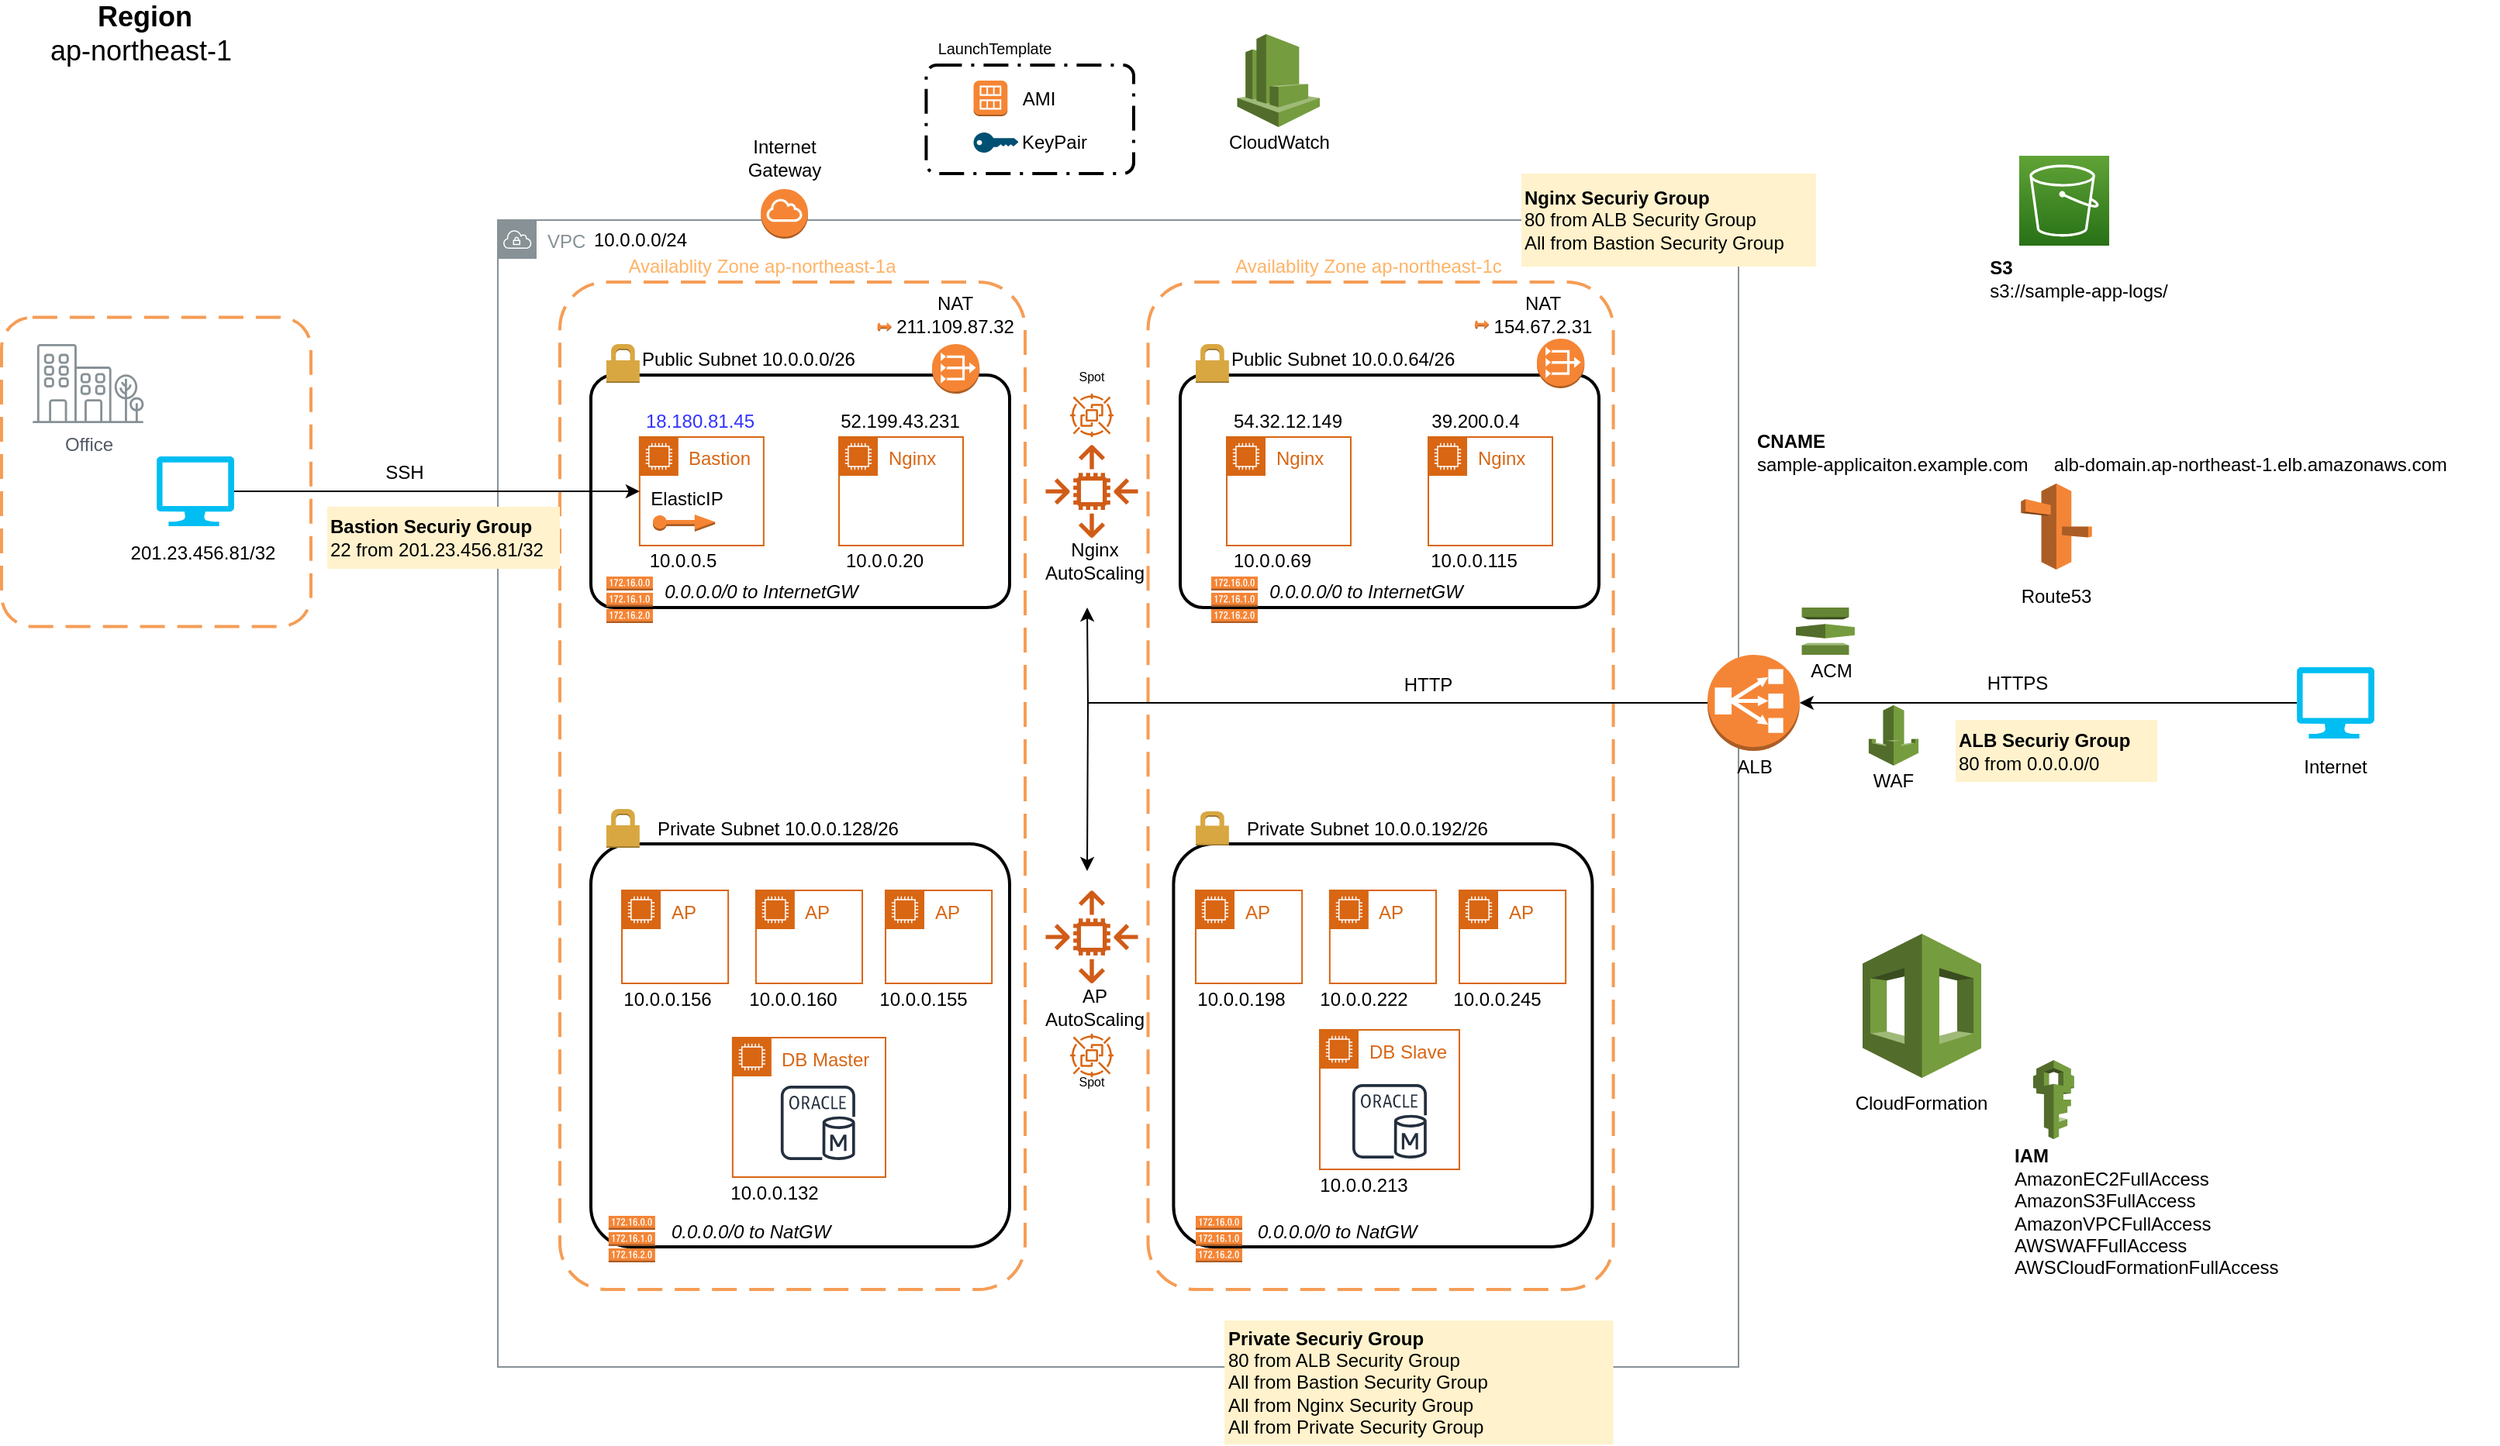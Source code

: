 <mxfile version="13.3.1" type="device"><diagram id="5S3exY99L68173w0M3sF" name="Page-1"><mxGraphModel dx="1415" dy="345" grid="1" gridSize="10" guides="1" tooltips="1" connect="1" arrows="1" fold="1" page="1" pageScale="1" pageWidth="850" pageHeight="1100" math="0" shadow="0"><root><mxCell id="0"/><mxCell id="1" parent="0"/><mxCell id="q1w17KKzi3_gdMk-pNR2-149" value="" style="rounded=1;arcSize=10;dashed=1;strokeColor=#F59D56;fillColor=none;gradientColor=none;dashPattern=8 4;strokeWidth=2;shadow=0;" parent="1" vertex="1"><mxGeometry x="-80.72" y="220" width="300" height="650" as="geometry"/></mxCell><mxCell id="q1w17KKzi3_gdMk-pNR2-158" value="" style="group" parent="1" vertex="1" connectable="0"><mxGeometry x="-500" y="180" width="850" height="740" as="geometry"/></mxCell><mxCell id="q1w17KKzi3_gdMk-pNR2-155" value="VPC" style="outlineConnect=0;gradientColor=none;html=1;whiteSpace=wrap;fontSize=12;fontStyle=0;shape=mxgraph.aws4.group;grIcon=mxgraph.aws4.group_vpc;strokeColor=#879196;fillColor=none;verticalAlign=top;align=left;spacingLeft=30;fontColor=#879196;dashed=0;shadow=0;" parent="q1w17KKzi3_gdMk-pNR2-158" vertex="1"><mxGeometry width="800" height="740" as="geometry"/></mxCell><mxCell id="q1w17KKzi3_gdMk-pNR2-157" value="10.0.0.0/24" style="text;html=1;strokeColor=none;fillColor=none;align=center;verticalAlign=middle;whiteSpace=wrap;rounded=0;shadow=0;" parent="q1w17KKzi3_gdMk-pNR2-158" vertex="1"><mxGeometry x="72.29" y="3" width="40" height="20" as="geometry"/></mxCell><mxCell id="q1w17KKzi3_gdMk-pNR2-123" value="&lt;b&gt;Nginx Securiy Group&lt;/b&gt;&lt;br&gt;80 from ALB Security Group&lt;br&gt;All from Bastion Security Group" style="text;html=1;strokeColor=none;fillColor=#FFF2CC;align=left;verticalAlign=middle;whiteSpace=wrap;rounded=0;shadow=0;" parent="q1w17KKzi3_gdMk-pNR2-158" vertex="1"><mxGeometry x="660" y="-30" width="190" height="60" as="geometry"/></mxCell><mxCell id="q1w17KKzi3_gdMk-pNR2-151" value="&lt;font color=&quot;#ffb366&quot;&gt;Availablity Zone ap-northeast-1c&lt;/font&gt;" style="text;html=1;strokeColor=none;fillColor=none;align=center;verticalAlign=middle;whiteSpace=wrap;rounded=0;shadow=0;" parent="q1w17KKzi3_gdMk-pNR2-158" vertex="1"><mxGeometry x="457.14" y="20" width="208.57" height="20" as="geometry"/></mxCell><mxCell id="q1w17KKzi3_gdMk-pNR2-150" value="&lt;font color=&quot;#ffb366&quot;&gt;Availablity Zone ap-northeast-1a&lt;/font&gt;" style="text;html=1;strokeColor=none;fillColor=none;align=center;verticalAlign=middle;whiteSpace=wrap;rounded=0;shadow=0;" parent="q1w17KKzi3_gdMk-pNR2-158" vertex="1"><mxGeometry x="66" y="20" width="208.57" height="19" as="geometry"/></mxCell><mxCell id="1E90VS-TZ900CRok-CCo-7" value="NAT&lt;br&gt;154.67.2.31" style="text;html=1;strokeColor=none;fillColor=none;align=center;verticalAlign=middle;whiteSpace=wrap;rounded=0;" vertex="1" parent="q1w17KKzi3_gdMk-pNR2-158"><mxGeometry x="650" y="56.5" width="48" height="8" as="geometry"/></mxCell><mxCell id="1E90VS-TZ900CRok-CCo-9" value="" style="outlineConnect=0;dashed=0;verticalLabelPosition=bottom;verticalAlign=top;align=center;html=1;shape=mxgraph.aws3.elastic_ip;fillColor=#F58534;gradientColor=none;" vertex="1" parent="q1w17KKzi3_gdMk-pNR2-158"><mxGeometry x="630" y="64.5" width="9" height="6" as="geometry"/></mxCell><mxCell id="q1w17KKzi3_gdMk-pNR2-129" value="" style="rounded=1;arcSize=10;dashed=1;strokeColor=#F59D56;fillColor=none;gradientColor=none;dashPattern=8 4;strokeWidth=2;shadow=0;" parent="1" vertex="1"><mxGeometry x="-820" y="242.75" width="199.5" height="199.5" as="geometry"/></mxCell><mxCell id="q1w17KKzi3_gdMk-pNR2-29" value="" style="group" parent="1" vertex="1" connectable="0"><mxGeometry x="-440" y="260" width="280" height="620" as="geometry"/></mxCell><mxCell id="q1w17KKzi3_gdMk-pNR2-9" value="" style="rounded=1;arcSize=10;dashed=0;fillColor=none;gradientColor=none;strokeWidth=2;" parent="q1w17KKzi3_gdMk-pNR2-29" vertex="1"><mxGeometry y="20" width="270" height="150" as="geometry"/></mxCell><mxCell id="q1w17KKzi3_gdMk-pNR2-10" value="" style="dashed=0;html=1;shape=mxgraph.aws3.permissions;fillColor=#D9A741;gradientColor=none;dashed=0;" parent="q1w17KKzi3_gdMk-pNR2-29" vertex="1"><mxGeometry x="10" width="21.43" height="25" as="geometry"/></mxCell><mxCell id="q1w17KKzi3_gdMk-pNR2-12" value="Public Subnet 10.0.0.0/26" style="text;html=1;strokeColor=none;fillColor=none;align=left;verticalAlign=middle;whiteSpace=wrap;rounded=0;" parent="q1w17KKzi3_gdMk-pNR2-29" vertex="1"><mxGeometry x="31.43" width="155" height="20" as="geometry"/></mxCell><mxCell id="q1w17KKzi3_gdMk-pNR2-40" value="" style="outlineConnect=0;dashed=0;verticalLabelPosition=bottom;verticalAlign=top;align=center;html=1;shape=mxgraph.aws3.vpc_nat_gateway;fillColor=#F58534;gradientColor=none;" parent="q1w17KKzi3_gdMk-pNR2-29" vertex="1"><mxGeometry x="220" width="30.67" height="32" as="geometry"/></mxCell><mxCell id="q1w17KKzi3_gdMk-pNR2-54" value="" style="outlineConnect=0;dashed=0;verticalLabelPosition=bottom;verticalAlign=top;align=center;html=1;shape=mxgraph.aws3.elastic_ip;fillColor=#F58534;gradientColor=none;" parent="q1w17KKzi3_gdMk-pNR2-29" vertex="1"><mxGeometry x="40.0" y="110" width="40.07" height="11" as="geometry"/></mxCell><mxCell id="q1w17KKzi3_gdMk-pNR2-79" value="" style="outlineConnect=0;dashed=0;verticalLabelPosition=bottom;verticalAlign=top;align=center;html=1;shape=mxgraph.aws3.route_table;fillColor=#F58536;gradientColor=none;" parent="q1w17KKzi3_gdMk-pNR2-29" vertex="1"><mxGeometry x="10" y="150" width="30" height="30" as="geometry"/></mxCell><mxCell id="q1w17KKzi3_gdMk-pNR2-81" value="&lt;i&gt;0.0.0.0/0 to InternetGW&lt;/i&gt;" style="text;html=1;strokeColor=none;fillColor=none;align=center;verticalAlign=middle;whiteSpace=wrap;rounded=0;" parent="q1w17KKzi3_gdMk-pNR2-29" vertex="1"><mxGeometry x="40" y="150" width="140" height="20" as="geometry"/></mxCell><mxCell id="q1w17KKzi3_gdMk-pNR2-90" value="52.199.43.231" style="text;html=1;strokeColor=none;fillColor=none;align=center;verticalAlign=middle;whiteSpace=wrap;rounded=0;" parent="q1w17KKzi3_gdMk-pNR2-29" vertex="1"><mxGeometry x="160" y="40" width="78.57" height="20" as="geometry"/></mxCell><mxCell id="q1w17KKzi3_gdMk-pNR2-89" value="&lt;font color=&quot;#3333ff&quot;&gt;18.180.81.45&lt;/font&gt;" style="text;html=1;strokeColor=none;fillColor=none;align=center;verticalAlign=middle;whiteSpace=wrap;rounded=0;" parent="q1w17KKzi3_gdMk-pNR2-29" vertex="1"><mxGeometry x="31.43" y="40" width="78.57" height="20" as="geometry"/></mxCell><mxCell id="q1w17KKzi3_gdMk-pNR2-94" value="10.0.0.5" style="text;html=1;strokeColor=none;fillColor=none;align=center;verticalAlign=middle;whiteSpace=wrap;rounded=0;" parent="q1w17KKzi3_gdMk-pNR2-29" vertex="1"><mxGeometry x="20" y="130" width="78.57" height="20" as="geometry"/></mxCell><mxCell id="q1w17KKzi3_gdMk-pNR2-95" value="10.0.0.20" style="text;html=1;strokeColor=none;fillColor=none;align=center;verticalAlign=middle;whiteSpace=wrap;rounded=0;" parent="q1w17KKzi3_gdMk-pNR2-29" vertex="1"><mxGeometry x="150" y="130" width="78.57" height="20" as="geometry"/></mxCell><mxCell id="q1w17KKzi3_gdMk-pNR2-148" value="" style="rounded=1;arcSize=10;dashed=1;strokeColor=#F59D56;fillColor=none;gradientColor=none;dashPattern=8 4;strokeWidth=2;shadow=0;" parent="q1w17KKzi3_gdMk-pNR2-29" vertex="1"><mxGeometry x="-20" y="-40" width="300" height="650" as="geometry"/></mxCell><mxCell id="q1w17KKzi3_gdMk-pNR2-84" value="NAT&lt;br&gt;211.109.87.32" style="text;html=1;strokeColor=none;fillColor=none;align=center;verticalAlign=middle;whiteSpace=wrap;rounded=0;" parent="q1w17KKzi3_gdMk-pNR2-29" vertex="1"><mxGeometry x="215.34" y="-30" width="40" height="22" as="geometry"/></mxCell><mxCell id="1E90VS-TZ900CRok-CCo-8" value="" style="outlineConnect=0;dashed=0;verticalLabelPosition=bottom;verticalAlign=top;align=center;html=1;shape=mxgraph.aws3.elastic_ip;fillColor=#F58534;gradientColor=none;" vertex="1" parent="q1w17KKzi3_gdMk-pNR2-29"><mxGeometry x="184.79" y="-14" width="9" height="6" as="geometry"/></mxCell><mxCell id="q1w17KKzi3_gdMk-pNR2-3" value="AP" style="points=[[0,0],[0.25,0],[0.5,0],[0.75,0],[1,0],[1,0.25],[1,0.5],[1,0.75],[1,1],[0.75,1],[0.5,1],[0.25,1],[0,1],[0,0.75],[0,0.5],[0,0.25]];outlineConnect=0;gradientColor=none;html=1;whiteSpace=wrap;fontSize=12;fontStyle=0;shape=mxgraph.aws4.group;grIcon=mxgraph.aws4.group_ec2_instance_contents;strokeColor=#D86613;fillColor=none;verticalAlign=top;align=left;spacingLeft=30;fontColor=#D86613;dashed=0;" parent="1" vertex="1"><mxGeometry x="-420" y="612.5" width="68.57" height="60" as="geometry"/></mxCell><mxCell id="q1w17KKzi3_gdMk-pNR2-5" value="Nginx" style="points=[[0,0],[0.25,0],[0.5,0],[0.75,0],[1,0],[1,0.25],[1,0.5],[1,0.75],[1,1],[0.75,1],[0.5,1],[0.25,1],[0,1],[0,0.75],[0,0.5],[0,0.25]];outlineConnect=0;gradientColor=none;html=1;whiteSpace=wrap;fontSize=12;fontStyle=0;shape=mxgraph.aws4.group;grIcon=mxgraph.aws4.group_ec2_instance_contents;strokeColor=#D86613;fillColor=none;verticalAlign=top;align=left;spacingLeft=30;fontColor=#D86613;dashed=0;" parent="1" vertex="1"><mxGeometry x="-280" y="320" width="80" height="70" as="geometry"/></mxCell><mxCell id="q1w17KKzi3_gdMk-pNR2-14" value="Bastion" style="points=[[0,0],[0.25,0],[0.5,0],[0.75,0],[1,0],[1,0.25],[1,0.5],[1,0.75],[1,1],[0.75,1],[0.5,1],[0.25,1],[0,1],[0,0.75],[0,0.5],[0,0.25]];outlineConnect=0;gradientColor=none;html=1;whiteSpace=wrap;fontSize=12;fontStyle=0;shape=mxgraph.aws4.group;grIcon=mxgraph.aws4.group_ec2_instance_contents;strokeColor=#D86613;fillColor=none;verticalAlign=top;align=left;spacingLeft=30;fontColor=#D86613;dashed=0;" parent="1" vertex="1"><mxGeometry x="-408.57" y="320" width="80" height="70" as="geometry"/></mxCell><mxCell id="q1w17KKzi3_gdMk-pNR2-18" value="AP" style="points=[[0,0],[0.25,0],[0.5,0],[0.75,0],[1,0],[1,0.25],[1,0.5],[1,0.75],[1,1],[0.75,1],[0.5,1],[0.25,1],[0,1],[0,0.75],[0,0.5],[0,0.25]];outlineConnect=0;gradientColor=none;html=1;whiteSpace=wrap;fontSize=12;fontStyle=0;shape=mxgraph.aws4.group;grIcon=mxgraph.aws4.group_ec2_instance_contents;strokeColor=#D86613;fillColor=none;verticalAlign=top;align=left;spacingLeft=30;fontColor=#D86613;dashed=0;" parent="1" vertex="1"><mxGeometry x="-333.57" y="612.5" width="68.57" height="60" as="geometry"/></mxCell><mxCell id="q1w17KKzi3_gdMk-pNR2-19" value="AP" style="points=[[0,0],[0.25,0],[0.5,0],[0.75,0],[1,0],[1,0.25],[1,0.5],[1,0.75],[1,1],[0.75,1],[0.5,1],[0.25,1],[0,1],[0,0.75],[0,0.5],[0,0.25]];outlineConnect=0;gradientColor=none;html=1;whiteSpace=wrap;fontSize=12;fontStyle=0;shape=mxgraph.aws4.group;grIcon=mxgraph.aws4.group_ec2_instance_contents;strokeColor=#D86613;fillColor=none;verticalAlign=top;align=left;spacingLeft=30;fontColor=#D86613;dashed=0;" parent="1" vertex="1"><mxGeometry x="-250" y="612.5" width="68.57" height="60" as="geometry"/></mxCell><mxCell id="q1w17KKzi3_gdMk-pNR2-21" value="" style="group" parent="1" vertex="1" connectable="0"><mxGeometry x="-348.57" y="707.5" width="98.57" height="90" as="geometry"/></mxCell><mxCell id="q1w17KKzi3_gdMk-pNR2-6" value="DB Master" style="points=[[0,0],[0.25,0],[0.5,0],[0.75,0],[1,0],[1,0.25],[1,0.5],[1,0.75],[1,1],[0.75,1],[0.5,1],[0.25,1],[0,1],[0,0.75],[0,0.5],[0,0.25]];outlineConnect=0;gradientColor=none;html=1;whiteSpace=wrap;fontSize=12;fontStyle=0;shape=mxgraph.aws4.group;grIcon=mxgraph.aws4.group_ec2_instance_contents;strokeColor=#D86613;fillColor=none;verticalAlign=top;align=left;spacingLeft=30;fontColor=#D86613;dashed=0;" parent="q1w17KKzi3_gdMk-pNR2-21" vertex="1"><mxGeometry width="98.57" height="90" as="geometry"/></mxCell><mxCell id="q1w17KKzi3_gdMk-pNR2-7" value="" style="outlineConnect=0;fontColor=#232F3E;gradientColor=none;strokeColor=#232F3E;fillColor=#ffffff;dashed=0;verticalLabelPosition=bottom;verticalAlign=top;align=center;html=1;fontSize=12;fontStyle=0;aspect=fixed;shape=mxgraph.aws4.resourceIcon;resIcon=mxgraph.aws4.oracle_db_instance;" parent="q1w17KKzi3_gdMk-pNR2-21" vertex="1"><mxGeometry x="25" y="25" width="60" height="60" as="geometry"/></mxCell><mxCell id="q1w17KKzi3_gdMk-pNR2-22" value="" style="group" parent="1" vertex="1" connectable="0"><mxGeometry x="30" y="702.5" width="90" height="90" as="geometry"/></mxCell><mxCell id="q1w17KKzi3_gdMk-pNR2-15" value="DB Slave" style="points=[[0,0],[0.25,0],[0.5,0],[0.75,0],[1,0],[1,0.25],[1,0.5],[1,0.75],[1,1],[0.75,1],[0.5,1],[0.25,1],[0,1],[0,0.75],[0,0.5],[0,0.25]];outlineConnect=0;gradientColor=none;html=1;whiteSpace=wrap;fontSize=12;fontStyle=0;shape=mxgraph.aws4.group;grIcon=mxgraph.aws4.group_ec2_instance_contents;strokeColor=#D86613;fillColor=none;verticalAlign=top;align=left;spacingLeft=30;fontColor=#D86613;dashed=0;" parent="q1w17KKzi3_gdMk-pNR2-22" vertex="1"><mxGeometry width="90" height="90" as="geometry"/></mxCell><mxCell id="q1w17KKzi3_gdMk-pNR2-16" value="" style="outlineConnect=0;fontColor=#232F3E;gradientColor=none;strokeColor=#232F3E;fillColor=#ffffff;dashed=0;verticalLabelPosition=bottom;verticalAlign=top;align=center;html=1;fontSize=12;fontStyle=0;aspect=fixed;shape=mxgraph.aws4.resourceIcon;resIcon=mxgraph.aws4.oracle_db_instance;" parent="q1w17KKzi3_gdMk-pNR2-22" vertex="1"><mxGeometry x="15" y="29" width="60" height="60" as="geometry"/></mxCell><mxCell id="q1w17KKzi3_gdMk-pNR2-23" value="AP" style="points=[[0,0],[0.25,0],[0.5,0],[0.75,0],[1,0],[1,0.25],[1,0.5],[1,0.75],[1,1],[0.75,1],[0.5,1],[0.25,1],[0,1],[0,0.75],[0,0.5],[0,0.25]];outlineConnect=0;gradientColor=none;html=1;whiteSpace=wrap;fontSize=12;fontStyle=0;shape=mxgraph.aws4.group;grIcon=mxgraph.aws4.group_ec2_instance_contents;strokeColor=#D86613;fillColor=none;verticalAlign=top;align=left;spacingLeft=30;fontColor=#D86613;dashed=0;" parent="1" vertex="1"><mxGeometry x="-50" y="612.5" width="68.57" height="60" as="geometry"/></mxCell><mxCell id="q1w17KKzi3_gdMk-pNR2-24" value="AP" style="points=[[0,0],[0.25,0],[0.5,0],[0.75,0],[1,0],[1,0.25],[1,0.5],[1,0.75],[1,1],[0.75,1],[0.5,1],[0.25,1],[0,1],[0,0.75],[0,0.5],[0,0.25]];outlineConnect=0;gradientColor=none;html=1;whiteSpace=wrap;fontSize=12;fontStyle=0;shape=mxgraph.aws4.group;grIcon=mxgraph.aws4.group_ec2_instance_contents;strokeColor=#D86613;fillColor=none;verticalAlign=top;align=left;spacingLeft=30;fontColor=#D86613;dashed=0;" parent="1" vertex="1"><mxGeometry x="36.43" y="612.5" width="68.57" height="60" as="geometry"/></mxCell><mxCell id="q1w17KKzi3_gdMk-pNR2-25" value="AP" style="points=[[0,0],[0.25,0],[0.5,0],[0.75,0],[1,0],[1,0.25],[1,0.5],[1,0.75],[1,1],[0.75,1],[0.5,1],[0.25,1],[0,1],[0,0.75],[0,0.5],[0,0.25]];outlineConnect=0;gradientColor=none;html=1;whiteSpace=wrap;fontSize=12;fontStyle=0;shape=mxgraph.aws4.group;grIcon=mxgraph.aws4.group_ec2_instance_contents;strokeColor=#D86613;fillColor=none;verticalAlign=top;align=left;spacingLeft=30;fontColor=#D86613;dashed=0;" parent="1" vertex="1"><mxGeometry x="120" y="612.5" width="68.57" height="60" as="geometry"/></mxCell><mxCell id="q1w17KKzi3_gdMk-pNR2-30" value="" style="rounded=1;arcSize=10;dashed=0;fillColor=none;gradientColor=none;strokeWidth=2;" parent="1" vertex="1"><mxGeometry x="-440" y="582.5" width="270" height="260" as="geometry"/></mxCell><mxCell id="q1w17KKzi3_gdMk-pNR2-33" value="" style="rounded=1;arcSize=10;dashed=0;fillColor=none;gradientColor=none;strokeWidth=2;" parent="1" vertex="1"><mxGeometry x="-64.29" y="582.5" width="270" height="260" as="geometry"/></mxCell><mxCell id="q1w17KKzi3_gdMk-pNR2-34" value="" style="group" parent="1" vertex="1" connectable="0"><mxGeometry x="-60" y="260" width="270" height="180" as="geometry"/></mxCell><mxCell id="q1w17KKzi3_gdMk-pNR2-35" value="" style="rounded=1;arcSize=10;dashed=0;fillColor=none;gradientColor=none;strokeWidth=2;" parent="q1w17KKzi3_gdMk-pNR2-34" vertex="1"><mxGeometry y="20" width="270" height="150" as="geometry"/></mxCell><mxCell id="q1w17KKzi3_gdMk-pNR2-36" value="" style="dashed=0;html=1;shape=mxgraph.aws3.permissions;fillColor=#D9A741;gradientColor=none;dashed=0;" parent="q1w17KKzi3_gdMk-pNR2-34" vertex="1"><mxGeometry x="10" width="21.43" height="25" as="geometry"/></mxCell><mxCell id="q1w17KKzi3_gdMk-pNR2-37" value="Public Subnet 10.0.0.64/26" style="text;html=1;strokeColor=none;fillColor=none;align=left;verticalAlign=middle;whiteSpace=wrap;rounded=0;" parent="q1w17KKzi3_gdMk-pNR2-34" vertex="1"><mxGeometry x="31.43" width="155" height="20" as="geometry"/></mxCell><mxCell id="q1w17KKzi3_gdMk-pNR2-38" value="Nginx" style="points=[[0,0],[0.25,0],[0.5,0],[0.75,0],[1,0],[1,0.25],[1,0.5],[1,0.75],[1,1],[0.75,1],[0.5,1],[0.25,1],[0,1],[0,0.75],[0,0.5],[0,0.25]];outlineConnect=0;gradientColor=none;html=1;whiteSpace=wrap;fontSize=12;fontStyle=0;shape=mxgraph.aws4.group;grIcon=mxgraph.aws4.group_ec2_instance_contents;strokeColor=#D86613;fillColor=none;verticalAlign=top;align=left;spacingLeft=30;fontColor=#D86613;dashed=0;" parent="q1w17KKzi3_gdMk-pNR2-34" vertex="1"><mxGeometry x="30" y="60" width="80" height="70" as="geometry"/></mxCell><mxCell id="q1w17KKzi3_gdMk-pNR2-39" value="Nginx" style="points=[[0,0],[0.25,0],[0.5,0],[0.75,0],[1,0],[1,0.25],[1,0.5],[1,0.75],[1,1],[0.75,1],[0.5,1],[0.25,1],[0,1],[0,0.75],[0,0.5],[0,0.25]];outlineConnect=0;gradientColor=none;html=1;whiteSpace=wrap;fontSize=12;fontStyle=0;shape=mxgraph.aws4.group;grIcon=mxgraph.aws4.group_ec2_instance_contents;strokeColor=#D86613;fillColor=none;verticalAlign=top;align=left;spacingLeft=30;fontColor=#D86613;dashed=0;" parent="q1w17KKzi3_gdMk-pNR2-34" vertex="1"><mxGeometry x="160" y="60" width="80" height="70" as="geometry"/></mxCell><mxCell id="q1w17KKzi3_gdMk-pNR2-46" value="" style="outlineConnect=0;dashed=0;verticalLabelPosition=bottom;verticalAlign=top;align=center;html=1;shape=mxgraph.aws3.vpc_nat_gateway;fillColor=#F58534;gradientColor=none;" parent="q1w17KKzi3_gdMk-pNR2-34" vertex="1"><mxGeometry x="230" y="-3.5" width="30.67" height="32" as="geometry"/></mxCell><mxCell id="q1w17KKzi3_gdMk-pNR2-78" value="" style="outlineConnect=0;dashed=0;verticalLabelPosition=bottom;verticalAlign=top;align=center;html=1;shape=mxgraph.aws3.route_table;fillColor=#F58536;gradientColor=none;" parent="q1w17KKzi3_gdMk-pNR2-34" vertex="1"><mxGeometry x="20" y="150" width="30" height="30" as="geometry"/></mxCell><mxCell id="q1w17KKzi3_gdMk-pNR2-80" value="&lt;i&gt;0.0.0.0/0 to InternetGW&lt;/i&gt;" style="text;html=1;strokeColor=none;fillColor=none;align=center;verticalAlign=middle;whiteSpace=wrap;rounded=0;" parent="q1w17KKzi3_gdMk-pNR2-34" vertex="1"><mxGeometry x="50" y="150" width="140" height="20" as="geometry"/></mxCell><mxCell id="q1w17KKzi3_gdMk-pNR2-93" value="39.200.0.4" style="text;html=1;strokeColor=none;fillColor=none;align=center;verticalAlign=middle;whiteSpace=wrap;rounded=0;" parent="q1w17KKzi3_gdMk-pNR2-34" vertex="1"><mxGeometry x="151.43" y="40" width="78.57" height="20" as="geometry"/></mxCell><mxCell id="q1w17KKzi3_gdMk-pNR2-92" value="54.32.12.149" style="text;html=1;strokeColor=none;fillColor=none;align=center;verticalAlign=middle;whiteSpace=wrap;rounded=0;" parent="q1w17KKzi3_gdMk-pNR2-34" vertex="1"><mxGeometry x="30" y="40" width="78.57" height="20" as="geometry"/></mxCell><mxCell id="q1w17KKzi3_gdMk-pNR2-96" value="10.0.0.69" style="text;html=1;strokeColor=none;fillColor=none;align=center;verticalAlign=middle;whiteSpace=wrap;rounded=0;" parent="q1w17KKzi3_gdMk-pNR2-34" vertex="1"><mxGeometry x="20" y="130" width="78.57" height="20" as="geometry"/></mxCell><mxCell id="q1w17KKzi3_gdMk-pNR2-97" value="10.0.0.115" style="text;html=1;strokeColor=none;fillColor=none;align=center;verticalAlign=middle;whiteSpace=wrap;rounded=0;" parent="q1w17KKzi3_gdMk-pNR2-34" vertex="1"><mxGeometry x="150" y="130" width="78.57" height="20" as="geometry"/></mxCell><mxCell id="q1w17KKzi3_gdMk-pNR2-47" value="" style="outlineConnect=0;fontColor=#232F3E;gradientColor=none;fillColor=#D05C17;strokeColor=none;dashed=0;verticalLabelPosition=bottom;verticalAlign=top;align=center;html=1;fontSize=12;fontStyle=0;aspect=fixed;pointerEvents=1;shape=mxgraph.aws4.auto_scaling2;" parent="1" vertex="1"><mxGeometry x="-147" y="325" width="60" height="60" as="geometry"/></mxCell><mxCell id="q1w17KKzi3_gdMk-pNR2-49" value="Nginx&lt;br&gt;AutoScaling" style="text;html=1;strokeColor=none;fillColor=none;align=center;verticalAlign=middle;whiteSpace=wrap;rounded=0;" parent="1" vertex="1"><mxGeometry x="-135" y="390" width="40" height="20" as="geometry"/></mxCell><mxCell id="q1w17KKzi3_gdMk-pNR2-50" value="" style="outlineConnect=0;fontColor=#232F3E;gradientColor=none;fillColor=#D05C17;strokeColor=none;dashed=0;verticalLabelPosition=bottom;verticalAlign=top;align=center;html=1;fontSize=12;fontStyle=0;aspect=fixed;pointerEvents=1;shape=mxgraph.aws4.auto_scaling2;" parent="1" vertex="1"><mxGeometry x="-147" y="612.5" width="60" height="60" as="geometry"/></mxCell><mxCell id="q1w17KKzi3_gdMk-pNR2-51" value="AP&lt;br&gt;AutoScaling" style="text;html=1;strokeColor=none;fillColor=none;align=center;verticalAlign=middle;whiteSpace=wrap;rounded=0;" parent="1" vertex="1"><mxGeometry x="-135" y="677.5" width="40" height="20" as="geometry"/></mxCell><mxCell id="q1w17KKzi3_gdMk-pNR2-55" value="" style="outlineConnect=0;fontColor=#232F3E;gradientColor=none;fillColor=#D86613;strokeColor=none;dashed=0;verticalLabelPosition=bottom;verticalAlign=top;align=center;html=1;fontSize=12;fontStyle=0;aspect=fixed;pointerEvents=1;shape=mxgraph.aws4.spot_instance;" parent="1" vertex="1"><mxGeometry x="-131" y="292" width="28" height="28" as="geometry"/></mxCell><mxCell id="q1w17KKzi3_gdMk-pNR2-56" value="" style="outlineConnect=0;fontColor=#232F3E;gradientColor=none;fillColor=#D86613;strokeColor=none;dashed=0;verticalLabelPosition=bottom;verticalAlign=top;align=center;html=1;fontSize=12;fontStyle=0;aspect=fixed;pointerEvents=1;shape=mxgraph.aws4.spot_instance;" parent="1" vertex="1"><mxGeometry x="-131" y="702.5" width="28" height="33" as="geometry"/></mxCell><mxCell id="q1w17KKzi3_gdMk-pNR2-63" value="" style="group" parent="1" vertex="1" connectable="0"><mxGeometry x="482.12" y="350" width="45.76" height="82.75" as="geometry"/></mxCell><mxCell id="q1w17KKzi3_gdMk-pNR2-57" value="" style="outlineConnect=0;dashed=0;verticalLabelPosition=bottom;verticalAlign=top;align=center;html=1;shape=mxgraph.aws3.route_53;fillColor=#F58536;gradientColor=none;" parent="q1w17KKzi3_gdMk-pNR2-63" vertex="1"><mxGeometry width="45.76" height="55.5" as="geometry"/></mxCell><mxCell id="q1w17KKzi3_gdMk-pNR2-62" value="Route53" style="text;html=1;strokeColor=none;fillColor=none;align=center;verticalAlign=middle;whiteSpace=wrap;rounded=0;" parent="q1w17KKzi3_gdMk-pNR2-63" vertex="1"><mxGeometry x="2.88" y="62.75" width="40" height="20" as="geometry"/></mxCell><mxCell id="q1w17KKzi3_gdMk-pNR2-64" value="" style="group" parent="1" vertex="1" connectable="0"><mxGeometry x="337" y="430" width="43" height="50.5" as="geometry"/></mxCell><mxCell id="q1w17KKzi3_gdMk-pNR2-60" value="" style="outlineConnect=0;dashed=0;verticalLabelPosition=bottom;verticalAlign=top;align=center;html=1;shape=mxgraph.aws3.certificate_manager;fillColor=#759C3E;gradientColor=none;" parent="q1w17KKzi3_gdMk-pNR2-64" vertex="1"><mxGeometry width="37.94" height="30.5" as="geometry"/></mxCell><mxCell id="q1w17KKzi3_gdMk-pNR2-61" value="ACM" style="text;html=1;strokeColor=none;fillColor=none;align=center;verticalAlign=middle;whiteSpace=wrap;rounded=0;" parent="q1w17KKzi3_gdMk-pNR2-64" vertex="1"><mxGeometry x="3" y="30.5" width="40" height="20" as="geometry"/></mxCell><mxCell id="q1w17KKzi3_gdMk-pNR2-66" value="" style="group" parent="1" vertex="1" connectable="0"><mxGeometry x="280" y="460.5" width="59.42" height="82" as="geometry"/></mxCell><mxCell id="q1w17KKzi3_gdMk-pNR2-52" value="" style="outlineConnect=0;dashed=0;verticalLabelPosition=bottom;verticalAlign=top;align=center;html=1;shape=mxgraph.aws3.classic_load_balancer;fillColor=#F58536;gradientColor=none;" parent="q1w17KKzi3_gdMk-pNR2-66" vertex="1"><mxGeometry width="59.42" height="62" as="geometry"/></mxCell><mxCell id="q1w17KKzi3_gdMk-pNR2-53" value="ALB" style="text;html=1;strokeColor=none;fillColor=none;align=center;verticalAlign=middle;whiteSpace=wrap;rounded=0;" parent="q1w17KKzi3_gdMk-pNR2-66" vertex="1"><mxGeometry x="12" y="62" width="37" height="20" as="geometry"/></mxCell><mxCell id="q1w17KKzi3_gdMk-pNR2-67" value="Private Subnet 10.0.0.128/26" style="text;html=1;strokeColor=none;fillColor=none;align=left;verticalAlign=middle;whiteSpace=wrap;rounded=0;" parent="1" vertex="1"><mxGeometry x="-398.57" y="562.5" width="168.57" height="20" as="geometry"/></mxCell><mxCell id="q1w17KKzi3_gdMk-pNR2-68" value="" style="dashed=0;html=1;shape=mxgraph.aws3.permissions;fillColor=#D9A741;gradientColor=none;dashed=0;" parent="1" vertex="1"><mxGeometry x="-430" y="560" width="21.43" height="25" as="geometry"/></mxCell><mxCell id="q1w17KKzi3_gdMk-pNR2-69" value="Private Subnet 10.0.0.192/26" style="text;html=1;strokeColor=none;fillColor=none;align=left;verticalAlign=middle;whiteSpace=wrap;rounded=0;" parent="1" vertex="1"><mxGeometry x="-18.57" y="564" width="168.57" height="17" as="geometry"/></mxCell><mxCell id="q1w17KKzi3_gdMk-pNR2-70" value="" style="dashed=0;html=1;shape=mxgraph.aws3.permissions;fillColor=#D9A741;gradientColor=none;dashed=0;" parent="1" vertex="1"><mxGeometry x="-50" y="561.5" width="21.43" height="22" as="geometry"/></mxCell><mxCell id="q1w17KKzi3_gdMk-pNR2-75" value="" style="outlineConnect=0;dashed=0;verticalLabelPosition=bottom;verticalAlign=top;align=center;html=1;shape=mxgraph.aws3.route_table;fillColor=#F58536;gradientColor=none;" parent="1" vertex="1"><mxGeometry x="-50" y="822.5" width="30" height="30" as="geometry"/></mxCell><mxCell id="q1w17KKzi3_gdMk-pNR2-77" value="" style="outlineConnect=0;dashed=0;verticalLabelPosition=bottom;verticalAlign=top;align=center;html=1;shape=mxgraph.aws3.route_table;fillColor=#F58536;gradientColor=none;" parent="1" vertex="1"><mxGeometry x="-428.57" y="822.5" width="30" height="30" as="geometry"/></mxCell><mxCell id="q1w17KKzi3_gdMk-pNR2-82" value="&lt;i&gt;0.0.0.0/0 to NatGW&lt;/i&gt;" style="text;html=1;strokeColor=none;fillColor=none;align=left;verticalAlign=middle;whiteSpace=wrap;rounded=0;" parent="1" vertex="1"><mxGeometry x="-12.14" y="822.5" width="140" height="20" as="geometry"/></mxCell><mxCell id="q1w17KKzi3_gdMk-pNR2-83" value="&lt;i&gt;0.0.0.0/0 to NatGW&lt;/i&gt;" style="text;html=1;strokeColor=none;fillColor=none;align=left;verticalAlign=middle;whiteSpace=wrap;rounded=0;" parent="1" vertex="1"><mxGeometry x="-390.0" y="822.5" width="140" height="20" as="geometry"/></mxCell><mxCell id="q1w17KKzi3_gdMk-pNR2-87" value="ElasticIP" style="text;html=1;strokeColor=none;fillColor=none;align=center;verticalAlign=middle;whiteSpace=wrap;rounded=0;" parent="1" vertex="1"><mxGeometry x="-405.71" y="350" width="56" height="20" as="geometry"/></mxCell><mxCell id="q1w17KKzi3_gdMk-pNR2-88" value="HTTPS" style="text;html=1;strokeColor=none;fillColor=none;align=center;verticalAlign=middle;whiteSpace=wrap;rounded=0;" parent="1" vertex="1"><mxGeometry x="460" y="468.5" width="40" height="20" as="geometry"/></mxCell><mxCell id="q1w17KKzi3_gdMk-pNR2-98" value="10.0.0.156" style="text;html=1;strokeColor=none;fillColor=none;align=center;verticalAlign=middle;whiteSpace=wrap;rounded=0;" parent="1" vertex="1"><mxGeometry x="-430" y="672.5" width="78.57" height="20" as="geometry"/></mxCell><mxCell id="q1w17KKzi3_gdMk-pNR2-99" value="10.0.0.160" style="text;html=1;strokeColor=none;fillColor=none;align=center;verticalAlign=middle;whiteSpace=wrap;rounded=0;" parent="1" vertex="1"><mxGeometry x="-348.57" y="672.5" width="78.57" height="20" as="geometry"/></mxCell><mxCell id="q1w17KKzi3_gdMk-pNR2-100" value="10.0.0.155" style="text;html=1;strokeColor=none;fillColor=none;align=center;verticalAlign=middle;whiteSpace=wrap;rounded=0;" parent="1" vertex="1"><mxGeometry x="-265" y="672.5" width="78.57" height="20" as="geometry"/></mxCell><mxCell id="q1w17KKzi3_gdMk-pNR2-101" value="10.0.0.198" style="text;html=1;strokeColor=none;fillColor=none;align=center;verticalAlign=middle;whiteSpace=wrap;rounded=0;" parent="1" vertex="1"><mxGeometry x="-60.0" y="672.5" width="78.57" height="20" as="geometry"/></mxCell><mxCell id="q1w17KKzi3_gdMk-pNR2-102" value="10.0.0.222" style="text;html=1;strokeColor=none;fillColor=none;align=center;verticalAlign=middle;whiteSpace=wrap;rounded=0;" parent="1" vertex="1"><mxGeometry x="18.57" y="672.5" width="78.57" height="20" as="geometry"/></mxCell><mxCell id="q1w17KKzi3_gdMk-pNR2-103" value="10.0.0.245" style="text;html=1;strokeColor=none;fillColor=none;align=center;verticalAlign=middle;whiteSpace=wrap;rounded=0;" parent="1" vertex="1"><mxGeometry x="105" y="672.5" width="78.57" height="20" as="geometry"/></mxCell><mxCell id="q1w17KKzi3_gdMk-pNR2-104" value="10.0.0.132" style="text;html=1;strokeColor=none;fillColor=none;align=center;verticalAlign=middle;whiteSpace=wrap;rounded=0;" parent="1" vertex="1"><mxGeometry x="-361.43" y="797.5" width="78.57" height="20" as="geometry"/></mxCell><mxCell id="q1w17KKzi3_gdMk-pNR2-105" value="10.0.0.213" style="text;html=1;strokeColor=none;fillColor=none;align=center;verticalAlign=middle;whiteSpace=wrap;rounded=0;" parent="1" vertex="1"><mxGeometry x="18.57" y="792.5" width="78.57" height="20" as="geometry"/></mxCell><mxCell id="q1w17KKzi3_gdMk-pNR2-108" style="edgeStyle=orthogonalEdgeStyle;rounded=0;orthogonalLoop=1;jettySize=auto;html=1;exitX=1;exitY=0.5;exitDx=0;exitDy=0;exitPerimeter=0;entryX=0;entryY=0.5;entryDx=0;entryDy=0;" parent="1" source="q1w17KKzi3_gdMk-pNR2-107" target="q1w17KKzi3_gdMk-pNR2-14" edge="1"><mxGeometry relative="1" as="geometry"/></mxCell><mxCell id="q1w17KKzi3_gdMk-pNR2-107" value="" style="verticalLabelPosition=bottom;html=1;verticalAlign=top;align=center;strokeColor=none;fillColor=#00BEF2;shape=mxgraph.azure.computer;pointerEvents=1;" parent="1" vertex="1"><mxGeometry x="-720" y="332.5" width="50" height="45" as="geometry"/></mxCell><mxCell id="q1w17KKzi3_gdMk-pNR2-109" value="SSH" style="text;html=1;strokeColor=none;fillColor=none;align=center;verticalAlign=middle;whiteSpace=wrap;rounded=0;" parent="1" vertex="1"><mxGeometry x="-580" y="332.5" width="40" height="20" as="geometry"/></mxCell><mxCell id="q1w17KKzi3_gdMk-pNR2-110" value="201.23.456.81/32" style="text;html=1;strokeColor=none;fillColor=none;align=center;verticalAlign=middle;whiteSpace=wrap;rounded=0;" parent="1" vertex="1"><mxGeometry x="-710" y="385" width="40" height="20" as="geometry"/></mxCell><mxCell id="q1w17KKzi3_gdMk-pNR2-115" style="edgeStyle=orthogonalEdgeStyle;rounded=0;orthogonalLoop=1;jettySize=auto;html=1;exitX=0;exitY=0.5;exitDx=0;exitDy=0;exitPerimeter=0;" parent="1" source="q1w17KKzi3_gdMk-pNR2-52" edge="1"><mxGeometry relative="1" as="geometry"><mxPoint x="-120" y="430" as="targetPoint"/></mxGeometry></mxCell><mxCell id="q1w17KKzi3_gdMk-pNR2-116" style="edgeStyle=orthogonalEdgeStyle;rounded=0;orthogonalLoop=1;jettySize=auto;html=1;exitX=0;exitY=0.5;exitDx=0;exitDy=0;exitPerimeter=0;" parent="1" source="q1w17KKzi3_gdMk-pNR2-52" edge="1"><mxGeometry relative="1" as="geometry"><mxPoint x="-120" y="600" as="targetPoint"/></mxGeometry></mxCell><mxCell id="q1w17KKzi3_gdMk-pNR2-117" value="HTTP" style="text;html=1;strokeColor=none;fillColor=none;align=center;verticalAlign=middle;whiteSpace=wrap;rounded=0;" parent="1" vertex="1"><mxGeometry x="80" y="470" width="40" height="20" as="geometry"/></mxCell><mxCell id="q1w17KKzi3_gdMk-pNR2-120" style="edgeStyle=orthogonalEdgeStyle;rounded=0;orthogonalLoop=1;jettySize=auto;html=1;exitX=0;exitY=0.5;exitDx=0;exitDy=0;exitPerimeter=0;" parent="1" source="q1w17KKzi3_gdMk-pNR2-118" target="q1w17KKzi3_gdMk-pNR2-52" edge="1"><mxGeometry relative="1" as="geometry"/></mxCell><mxCell id="q1w17KKzi3_gdMk-pNR2-118" value="" style="verticalLabelPosition=bottom;html=1;verticalAlign=top;align=center;strokeColor=none;fillColor=#00BEF2;shape=mxgraph.azure.computer;pointerEvents=1;" parent="1" vertex="1"><mxGeometry x="660" y="468.5" width="50" height="46" as="geometry"/></mxCell><mxCell id="q1w17KKzi3_gdMk-pNR2-119" value="Internet" style="text;html=1;strokeColor=none;fillColor=none;align=center;verticalAlign=middle;whiteSpace=wrap;rounded=0;" parent="1" vertex="1"><mxGeometry x="665" y="522.5" width="40" height="20" as="geometry"/></mxCell><mxCell id="q1w17KKzi3_gdMk-pNR2-121" value="&lt;b&gt;ALB Securiy Group&lt;/b&gt;&lt;br&gt;80 from 0.0.0.0/0" style="text;html=1;strokeColor=none;fillColor=#FFF2CC;align=left;verticalAlign=middle;whiteSpace=wrap;rounded=0;shadow=0;" parent="1" vertex="1"><mxGeometry x="440" y="502.5" width="130" height="40" as="geometry"/></mxCell><mxCell id="q1w17KKzi3_gdMk-pNR2-122" value="&lt;b&gt;Private Securiy Group&lt;/b&gt;&lt;br&gt;80 from ALB Security Group&lt;br&gt;All from Bastion Security Group&lt;br&gt;All from Nginx Security Group&lt;br&gt;All from Private Security Group" style="text;html=1;strokeColor=none;fillColor=#FFF2CC;align=left;verticalAlign=middle;whiteSpace=wrap;rounded=0;shadow=0;" parent="1" vertex="1"><mxGeometry x="-31.44" y="890" width="250.72" height="80" as="geometry"/></mxCell><mxCell id="q1w17KKzi3_gdMk-pNR2-124" value="&lt;b&gt;Bastion Securiy Group&lt;/b&gt;&lt;br&gt;22 from 201.23.456.81/32" style="text;html=1;strokeColor=none;fillColor=#FFF2CC;align=left;verticalAlign=middle;whiteSpace=wrap;rounded=0;shadow=0;" parent="1" vertex="1"><mxGeometry x="-610" y="365" width="150" height="40" as="geometry"/></mxCell><mxCell id="q1w17KKzi3_gdMk-pNR2-128" value="Office" style="outlineConnect=0;gradientColor=none;fontColor=#545B64;strokeColor=none;fillColor=#879196;dashed=0;verticalLabelPosition=bottom;verticalAlign=top;align=center;html=1;fontSize=12;fontStyle=0;aspect=fixed;shape=mxgraph.aws4.illustration_office_building;pointerEvents=1;shadow=0;" parent="1" vertex="1"><mxGeometry x="-800" y="260" width="71.83" height="51" as="geometry"/></mxCell><mxCell id="q1w17KKzi3_gdMk-pNR2-130" value="&lt;b&gt;CNAME&lt;/b&gt;&lt;br&gt;sample-applicaiton.example.com&amp;nbsp; &amp;nbsp; &amp;nbsp;alb-domain.ap-northeast-1.elb.amazonaws.com" style="text;html=1;strokeColor=none;fillColor=none;align=left;verticalAlign=middle;whiteSpace=wrap;rounded=0;shadow=0;" parent="1" vertex="1"><mxGeometry x="310" y="309.5" width="480" height="40.5" as="geometry"/></mxCell><mxCell id="q1w17KKzi3_gdMk-pNR2-132" value="" style="group" parent="1" vertex="1" connectable="0"><mxGeometry x="380" y="493" width="40" height="59" as="geometry"/></mxCell><mxCell id="q1w17KKzi3_gdMk-pNR2-125" value="" style="outlineConnect=0;dashed=0;verticalLabelPosition=bottom;verticalAlign=top;align=center;html=1;shape=mxgraph.aws3.waf;fillColor=#759C3E;gradientColor=none;shadow=0;" parent="q1w17KKzi3_gdMk-pNR2-132" vertex="1"><mxGeometry x="3.96" width="32.08" height="39" as="geometry"/></mxCell><mxCell id="q1w17KKzi3_gdMk-pNR2-127" value="WAF" style="text;html=1;strokeColor=none;fillColor=none;align=center;verticalAlign=middle;whiteSpace=wrap;rounded=0;shadow=0;" parent="q1w17KKzi3_gdMk-pNR2-132" vertex="1"><mxGeometry y="39" width="40" height="20" as="geometry"/></mxCell><mxCell id="q1w17KKzi3_gdMk-pNR2-133" value="" style="outlineConnect=0;dashed=0;verticalLabelPosition=bottom;verticalAlign=top;align=center;html=1;shape=mxgraph.aws3.cloudformation;fillColor=#759C3E;gradientColor=none;shadow=0;" parent="1" vertex="1"><mxGeometry x="380" y="640.5" width="76.5" height="93" as="geometry"/></mxCell><mxCell id="q1w17KKzi3_gdMk-pNR2-134" value="CloudFormation" style="text;html=1;strokeColor=none;fillColor=none;align=center;verticalAlign=middle;whiteSpace=wrap;rounded=0;shadow=0;" parent="1" vertex="1"><mxGeometry x="398.25" y="739.5" width="40" height="20" as="geometry"/></mxCell><mxCell id="q1w17KKzi3_gdMk-pNR2-136" value="" style="outlineConnect=0;dashed=0;verticalLabelPosition=bottom;verticalAlign=top;align=center;html=1;shape=mxgraph.aws3.iam;fillColor=#759C3E;gradientColor=none;shadow=0;" parent="1" vertex="1"><mxGeometry x="490" y="722" width="26.44" height="51" as="geometry"/></mxCell><mxCell id="q1w17KKzi3_gdMk-pNR2-137" value="&lt;b&gt;IAM&lt;/b&gt;&lt;br&gt;AmazonEC2FullAccess&lt;br&gt;AmazonS3FullAccess&lt;br&gt;AmazonVPCFullAccess&lt;br&gt;AWSWAFFullAccess&lt;br&gt;AWSCloudFormationFullAccess" style="text;html=1;strokeColor=none;fillColor=none;align=left;verticalAlign=middle;whiteSpace=wrap;rounded=0;shadow=0;" parent="1" vertex="1"><mxGeometry x="476.44" y="809.5" width="40" height="20" as="geometry"/></mxCell><mxCell id="q1w17KKzi3_gdMk-pNR2-145" value="" style="outlineConnect=0;fontColor=#232F3E;gradientColor=#60A337;gradientDirection=north;fillColor=#277116;strokeColor=#ffffff;dashed=0;verticalLabelPosition=bottom;verticalAlign=top;align=center;html=1;fontSize=12;fontStyle=0;aspect=fixed;shape=mxgraph.aws4.resourceIcon;resIcon=mxgraph.aws4.s3;shadow=0;" parent="1" vertex="1"><mxGeometry x="481" y="138.5" width="58" height="58" as="geometry"/></mxCell><mxCell id="q1w17KKzi3_gdMk-pNR2-147" value="&lt;div style=&quot;text-align: left&quot;&gt;&lt;b&gt;S3&lt;/b&gt;&lt;/div&gt;s3://sample-app-logs/" style="text;html=1;strokeColor=none;fillColor=none;align=center;verticalAlign=middle;whiteSpace=wrap;rounded=0;shadow=0;" parent="1" vertex="1"><mxGeometry x="460" y="198.5" width="119" height="38" as="geometry"/></mxCell><mxCell id="q1w17KKzi3_gdMk-pNR2-153" value="&lt;span style=&quot;font-size: 8px&quot;&gt;Spot&lt;/span&gt;" style="text;html=1;strokeColor=none;fillColor=none;align=center;verticalAlign=middle;whiteSpace=wrap;rounded=0;shadow=0;" parent="1" vertex="1"><mxGeometry x="-137" y="270" width="40" height="20" as="geometry"/></mxCell><mxCell id="q1w17KKzi3_gdMk-pNR2-154" value="&lt;span style=&quot;font-size: 8px&quot;&gt;Spot&lt;/span&gt;" style="text;html=1;strokeColor=none;fillColor=none;align=center;verticalAlign=middle;whiteSpace=wrap;rounded=0;shadow=0;" parent="1" vertex="1"><mxGeometry x="-137" y="720" width="40" height="30" as="geometry"/></mxCell><mxCell id="q1w17KKzi3_gdMk-pNR2-156" value="&lt;font style=&quot;font-size: 18px&quot;&gt;&amp;nbsp;&lt;b&gt;Region&lt;/b&gt; &lt;br&gt;ap-northeast-1&lt;/font&gt;" style="text;html=1;strokeColor=none;fillColor=none;align=center;verticalAlign=middle;whiteSpace=wrap;rounded=0;shadow=0;" parent="1" vertex="1"><mxGeometry x="-800" y="50" width="140" height="20" as="geometry"/></mxCell><mxCell id="q1w17KKzi3_gdMk-pNR2-166" value="" style="group" parent="1" vertex="1" connectable="0"><mxGeometry x="-23.23" y="60" width="53.23" height="80" as="geometry"/></mxCell><mxCell id="q1w17KKzi3_gdMk-pNR2-163" value="" style="outlineConnect=0;dashed=0;verticalLabelPosition=bottom;verticalAlign=top;align=center;html=1;shape=mxgraph.aws3.cloudwatch;fillColor=#759C3E;gradientColor=none;shadow=0;" parent="q1w17KKzi3_gdMk-pNR2-166" vertex="1"><mxGeometry width="53.23" height="60" as="geometry"/></mxCell><mxCell id="q1w17KKzi3_gdMk-pNR2-164" value="CloudWatch" style="text;html=1;strokeColor=none;fillColor=none;align=center;verticalAlign=middle;whiteSpace=wrap;rounded=0;shadow=0;" parent="q1w17KKzi3_gdMk-pNR2-166" vertex="1"><mxGeometry x="7.15" y="60" width="40" height="20" as="geometry"/></mxCell><mxCell id="q1w17KKzi3_gdMk-pNR2-167" value="" style="group" parent="1" vertex="1" connectable="0"><mxGeometry x="-230" y="50" width="140" height="100" as="geometry"/></mxCell><mxCell id="q1w17KKzi3_gdMk-pNR2-143" value="" style="rounded=1;arcSize=10;dashed=1;fillColor=none;gradientColor=none;dashPattern=8 3 1 3;strokeWidth=2;shadow=0;" parent="q1w17KKzi3_gdMk-pNR2-167" vertex="1"><mxGeometry x="6.21" y="30" width="133.79" height="70" as="geometry"/></mxCell><mxCell id="q1w17KKzi3_gdMk-pNR2-144" value="&lt;span style=&quot;font-weight: normal&quot;&gt;&lt;font style=&quot;font-size: 10px&quot;&gt;LaunchTemplate&lt;/font&gt;&lt;/span&gt;" style="text;strokeColor=none;fillColor=none;html=1;fontSize=24;fontStyle=1;verticalAlign=middle;align=center;shadow=0;" parent="q1w17KKzi3_gdMk-pNR2-167" vertex="1"><mxGeometry width="100" height="30" as="geometry"/></mxCell><mxCell id="q1w17KKzi3_gdMk-pNR2-162" value="" style="group" parent="q1w17KKzi3_gdMk-pNR2-167" vertex="1" connectable="0"><mxGeometry x="36.75" y="40" width="72.71" height="50" as="geometry"/></mxCell><mxCell id="q1w17KKzi3_gdMk-pNR2-160" value="" style="group" parent="q1w17KKzi3_gdMk-pNR2-162" vertex="1" connectable="0"><mxGeometry width="72.71" height="50" as="geometry"/></mxCell><mxCell id="q1w17KKzi3_gdMk-pNR2-152" value="" style="group" parent="q1w17KKzi3_gdMk-pNR2-160" vertex="1" connectable="0"><mxGeometry width="72.71" height="50" as="geometry"/></mxCell><mxCell id="q1w17KKzi3_gdMk-pNR2-138" value="" style="outlineConnect=0;dashed=0;verticalLabelPosition=bottom;verticalAlign=top;align=center;html=1;shape=mxgraph.aws3.ami;fillColor=#F58534;gradientColor=none;shadow=0;" parent="q1w17KKzi3_gdMk-pNR2-152" vertex="1"><mxGeometry width="21.9" height="23" as="geometry"/></mxCell><mxCell id="q1w17KKzi3_gdMk-pNR2-139" value="AMI" style="text;html=1;strokeColor=none;fillColor=none;align=center;verticalAlign=middle;whiteSpace=wrap;rounded=0;shadow=0;" parent="q1w17KKzi3_gdMk-pNR2-152" vertex="1"><mxGeometry x="21.9" y="1.5" width="40" height="20" as="geometry"/></mxCell><mxCell id="q1w17KKzi3_gdMk-pNR2-140" value="" style="points=[[0,0.5,0],[0.24,0,0],[0.5,0.28,0],[0.995,0.475,0],[0.5,0.72,0],[0.24,1,0]];verticalLabelPosition=bottom;html=1;verticalAlign=top;aspect=fixed;align=center;pointerEvents=1;shape=mxgraph.cisco19.key;fillColor=#005073;strokeColor=none;shadow=0;" parent="q1w17KKzi3_gdMk-pNR2-152" vertex="1"><mxGeometry y="33.5" width="28.89" height="13" as="geometry"/></mxCell><mxCell id="q1w17KKzi3_gdMk-pNR2-142" value="KeyPair" style="text;html=1;strokeColor=none;fillColor=none;align=center;verticalAlign=middle;whiteSpace=wrap;rounded=0;shadow=0;" parent="q1w17KKzi3_gdMk-pNR2-152" vertex="1"><mxGeometry x="32.71" y="30" width="40" height="20" as="geometry"/></mxCell><mxCell id="1E90VS-TZ900CRok-CCo-1" value="" style="outlineConnect=0;dashed=0;verticalLabelPosition=bottom;verticalAlign=top;align=center;html=1;shape=mxgraph.aws3.internet_gateway;fillColor=#F58534;gradientColor=none;" vertex="1" parent="1"><mxGeometry x="-330.42" y="160" width="30.42" height="32" as="geometry"/></mxCell><mxCell id="1E90VS-TZ900CRok-CCo-2" value="Internet Gateway" style="text;html=1;strokeColor=none;fillColor=none;align=center;verticalAlign=middle;whiteSpace=wrap;rounded=0;" vertex="1" parent="1"><mxGeometry x="-335.14" y="130" width="40" height="20" as="geometry"/></mxCell></root></mxGraphModel></diagram></mxfile>